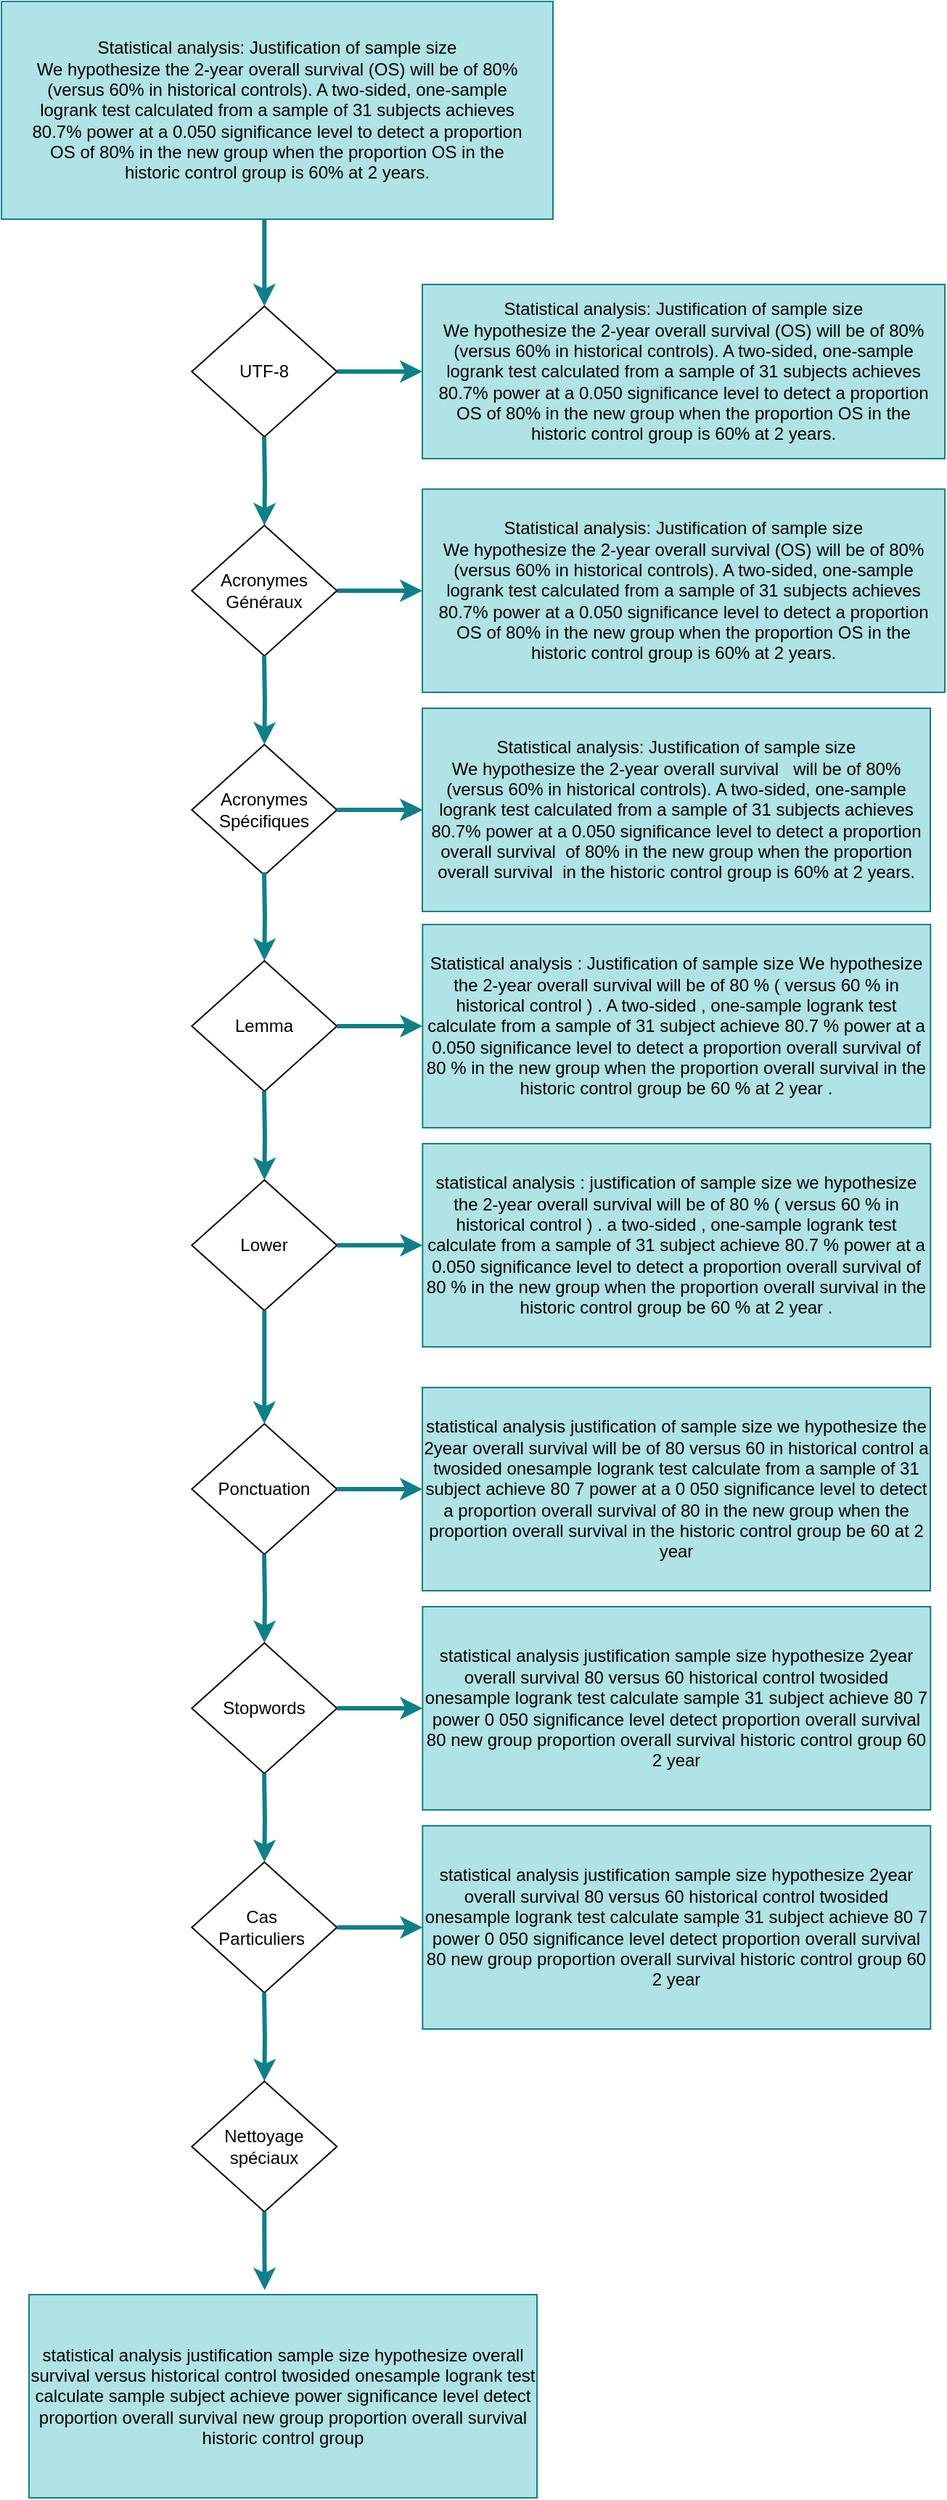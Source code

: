<mxfile version="27.2.0">
  <diagram name="Page-1" id="Ci-ZUKzy-brfk0MZ3x0q">
    <mxGraphModel dx="1889" dy="1163" grid="0" gridSize="10" guides="1" tooltips="1" connect="1" arrows="1" fold="1" page="0" pageScale="1" pageWidth="827" pageHeight="1169" background="light-dark(#FFFFFF,#FFFFFF)" math="0" shadow="0">
      <root>
        <mxCell id="0" />
        <mxCell id="1" parent="0" />
        <mxCell id="2CpQiGCqXpnz2ZMGltOy-2" style="edgeStyle=orthogonalEdgeStyle;rounded=0;orthogonalLoop=1;jettySize=auto;html=1;exitX=0.5;exitY=1;exitDx=0;exitDy=0;entryX=0.5;entryY=0;entryDx=0;entryDy=0;fillColor=#b0e3e6;strokeColor=#0e8088;strokeWidth=3;" edge="1" parent="1">
          <mxGeometry relative="1" as="geometry">
            <mxPoint x="141.165" y="-30.62" as="sourcePoint" />
            <mxPoint x="141.17" y="30" as="targetPoint" />
          </mxGeometry>
        </mxCell>
        <mxCell id="2CpQiGCqXpnz2ZMGltOy-4" style="edgeStyle=orthogonalEdgeStyle;rounded=0;orthogonalLoop=1;jettySize=auto;html=1;exitX=1;exitY=0.5;exitDx=0;exitDy=0;fillColor=#b0e3e6;strokeColor=#0e8088;strokeWidth=3;" edge="1" parent="1" source="2CpQiGCqXpnz2ZMGltOy-3">
          <mxGeometry relative="1" as="geometry">
            <mxPoint x="250" y="75" as="targetPoint" />
          </mxGeometry>
        </mxCell>
        <mxCell id="2CpQiGCqXpnz2ZMGltOy-3" value="UTF-8" style="rhombus;whiteSpace=wrap;html=1;" vertex="1" parent="1">
          <mxGeometry x="91.16" y="30" width="100" height="90" as="geometry" />
        </mxCell>
        <mxCell id="2CpQiGCqXpnz2ZMGltOy-5" style="edgeStyle=orthogonalEdgeStyle;rounded=0;orthogonalLoop=1;jettySize=auto;html=1;exitX=0.5;exitY=1;exitDx=0;exitDy=0;entryX=0.5;entryY=0;entryDx=0;entryDy=0;fillColor=#b0e3e6;strokeColor=#0e8088;strokeWidth=3;" edge="1" parent="1">
          <mxGeometry relative="1" as="geometry">
            <mxPoint x="141.0" y="120" as="sourcePoint" />
            <mxPoint x="141.17" y="181" as="targetPoint" />
          </mxGeometry>
        </mxCell>
        <mxCell id="2CpQiGCqXpnz2ZMGltOy-27" style="edgeStyle=orthogonalEdgeStyle;rounded=0;orthogonalLoop=1;jettySize=auto;html=1;exitX=1;exitY=0.5;exitDx=0;exitDy=0;fillColor=#b0e3e6;strokeColor=#0e8088;strokeWidth=3;" edge="1" parent="1" source="2CpQiGCqXpnz2ZMGltOy-6">
          <mxGeometry relative="1" as="geometry">
            <mxPoint x="250" y="226" as="targetPoint" />
          </mxGeometry>
        </mxCell>
        <mxCell id="2CpQiGCqXpnz2ZMGltOy-6" value="Acronymes&lt;br&gt;Généraux" style="rhombus;whiteSpace=wrap;html=1;" vertex="1" parent="1">
          <mxGeometry x="91.16" y="181" width="100" height="90" as="geometry" />
        </mxCell>
        <mxCell id="2CpQiGCqXpnz2ZMGltOy-7" style="edgeStyle=orthogonalEdgeStyle;rounded=0;orthogonalLoop=1;jettySize=auto;html=1;exitX=0.5;exitY=1;exitDx=0;exitDy=0;entryX=0.5;entryY=0;entryDx=0;entryDy=0;fillColor=#b0e3e6;strokeColor=#0e8088;strokeWidth=3;" edge="1" parent="1">
          <mxGeometry relative="1" as="geometry">
            <mxPoint x="141" y="271" as="sourcePoint" />
            <mxPoint x="141.17" y="332" as="targetPoint" />
          </mxGeometry>
        </mxCell>
        <mxCell id="2CpQiGCqXpnz2ZMGltOy-45" value="" style="edgeStyle=orthogonalEdgeStyle;rounded=0;orthogonalLoop=1;jettySize=auto;html=1;" edge="1" parent="1" source="2CpQiGCqXpnz2ZMGltOy-8" target="2CpQiGCqXpnz2ZMGltOy-29">
          <mxGeometry relative="1" as="geometry" />
        </mxCell>
        <mxCell id="2CpQiGCqXpnz2ZMGltOy-8" value="Acronymes&lt;br&gt;Spécifiques" style="rhombus;whiteSpace=wrap;html=1;" vertex="1" parent="1">
          <mxGeometry x="91.16" y="332" width="100" height="90" as="geometry" />
        </mxCell>
        <mxCell id="2CpQiGCqXpnz2ZMGltOy-9" style="edgeStyle=orthogonalEdgeStyle;rounded=0;orthogonalLoop=1;jettySize=auto;html=1;exitX=0.5;exitY=1;exitDx=0;exitDy=0;entryX=0.5;entryY=0;entryDx=0;entryDy=0;fillColor=#b0e3e6;strokeColor=#0e8088;strokeWidth=3;" edge="1" parent="1">
          <mxGeometry relative="1" as="geometry">
            <mxPoint x="141.0" y="420" as="sourcePoint" />
            <mxPoint x="141.17" y="481" as="targetPoint" />
          </mxGeometry>
        </mxCell>
        <mxCell id="2CpQiGCqXpnz2ZMGltOy-10" value="Lemma" style="rhombus;whiteSpace=wrap;html=1;" vertex="1" parent="1">
          <mxGeometry x="91.16" y="481" width="100" height="90" as="geometry" />
        </mxCell>
        <mxCell id="2CpQiGCqXpnz2ZMGltOy-11" style="edgeStyle=orthogonalEdgeStyle;rounded=0;orthogonalLoop=1;jettySize=auto;html=1;exitX=0.5;exitY=1;exitDx=0;exitDy=0;entryX=0.5;entryY=0;entryDx=0;entryDy=0;fillColor=#b0e3e6;strokeColor=#0e8088;strokeWidth=3;" edge="1" parent="1">
          <mxGeometry relative="1" as="geometry">
            <mxPoint x="141.0" y="571" as="sourcePoint" />
            <mxPoint x="141.17" y="632" as="targetPoint" />
          </mxGeometry>
        </mxCell>
        <mxCell id="2CpQiGCqXpnz2ZMGltOy-12" value="Lower" style="rhombus;whiteSpace=wrap;html=1;" vertex="1" parent="1">
          <mxGeometry x="91.16" y="632" width="100" height="90" as="geometry" />
        </mxCell>
        <mxCell id="2CpQiGCqXpnz2ZMGltOy-13" style="edgeStyle=orthogonalEdgeStyle;rounded=0;orthogonalLoop=1;jettySize=auto;html=1;exitX=0.5;exitY=1;exitDx=0;exitDy=0;entryX=0.5;entryY=0;entryDx=0;entryDy=0;fillColor=#b0e3e6;strokeColor=#0e8088;strokeWidth=3;" edge="1" parent="1" source="2CpQiGCqXpnz2ZMGltOy-12" target="2CpQiGCqXpnz2ZMGltOy-14">
          <mxGeometry relative="1" as="geometry">
            <mxPoint x="141" y="730" as="sourcePoint" />
            <mxPoint x="141.17" y="791" as="targetPoint" />
          </mxGeometry>
        </mxCell>
        <mxCell id="2CpQiGCqXpnz2ZMGltOy-14" value="Ponctuation" style="rhombus;whiteSpace=wrap;html=1;" vertex="1" parent="1">
          <mxGeometry x="91.16" y="800" width="100" height="90" as="geometry" />
        </mxCell>
        <mxCell id="2CpQiGCqXpnz2ZMGltOy-15" style="edgeStyle=orthogonalEdgeStyle;rounded=0;orthogonalLoop=1;jettySize=auto;html=1;exitX=0.5;exitY=1;exitDx=0;exitDy=0;entryX=0.5;entryY=0;entryDx=0;entryDy=0;fillColor=#b0e3e6;strokeColor=#0e8088;strokeWidth=3;" edge="1" parent="1">
          <mxGeometry relative="1" as="geometry">
            <mxPoint x="141.0" y="890" as="sourcePoint" />
            <mxPoint x="141.17" y="951" as="targetPoint" />
          </mxGeometry>
        </mxCell>
        <mxCell id="2CpQiGCqXpnz2ZMGltOy-16" value="Stopwords" style="rhombus;whiteSpace=wrap;html=1;" vertex="1" parent="1">
          <mxGeometry x="91.16" y="951" width="100" height="90" as="geometry" />
        </mxCell>
        <mxCell id="2CpQiGCqXpnz2ZMGltOy-17" style="edgeStyle=orthogonalEdgeStyle;rounded=0;orthogonalLoop=1;jettySize=auto;html=1;exitX=0.5;exitY=1;exitDx=0;exitDy=0;entryX=0.5;entryY=0;entryDx=0;entryDy=0;fillColor=#b0e3e6;strokeColor=#0e8088;strokeWidth=3;" edge="1" parent="1">
          <mxGeometry relative="1" as="geometry">
            <mxPoint x="141.0" y="1041" as="sourcePoint" />
            <mxPoint x="141.17" y="1102" as="targetPoint" />
          </mxGeometry>
        </mxCell>
        <mxCell id="2CpQiGCqXpnz2ZMGltOy-18" value="Cas&amp;nbsp;&lt;div&gt;Particuliers&amp;nbsp;&lt;/div&gt;" style="rhombus;whiteSpace=wrap;html=1;" vertex="1" parent="1">
          <mxGeometry x="91.16" y="1102" width="100" height="90" as="geometry" />
        </mxCell>
        <mxCell id="2CpQiGCqXpnz2ZMGltOy-19" style="edgeStyle=orthogonalEdgeStyle;rounded=0;orthogonalLoop=1;jettySize=auto;html=1;exitX=0.5;exitY=1;exitDx=0;exitDy=0;entryX=0.5;entryY=0;entryDx=0;entryDy=0;fillColor=#b0e3e6;strokeColor=#0e8088;strokeWidth=3;" edge="1" parent="1">
          <mxGeometry relative="1" as="geometry">
            <mxPoint x="141.0" y="1192" as="sourcePoint" />
            <mxPoint x="141.17" y="1253" as="targetPoint" />
          </mxGeometry>
        </mxCell>
        <mxCell id="2CpQiGCqXpnz2ZMGltOy-20" value="Nettoyage spéciaux" style="rhombus;whiteSpace=wrap;html=1;" vertex="1" parent="1">
          <mxGeometry x="91.16" y="1253" width="100" height="90" as="geometry" />
        </mxCell>
        <mxCell id="2CpQiGCqXpnz2ZMGltOy-21" value="Statistical analysis: Justification of sample size&#xa;We hypothesize the 2-year overall survival (OS) will be of 80%&#xa;(versus 60% in historical controls). A two-sided, one-sample&#xa;logrank test calculated from a sample of 31 subjects achieves&#xa;80.7% power at a 0.050 significance level to detect a proportion&#xa;OS of 80% in the new group when the proportion OS in the&#xa;historic control group is 60% at 2 years." style="text;html=1;align=center;verticalAlign=middle;whiteSpace=wrap;rounded=0;fillColor=#b0e3e6;strokeColor=#0e8088;" vertex="1" parent="1">
          <mxGeometry x="-40" y="-180" width="380" height="150" as="geometry" />
        </mxCell>
        <mxCell id="2CpQiGCqXpnz2ZMGltOy-22" value="Statistical analysis: Justification of sample size&#xa;We hypothesize the 2-year overall survival (OS) will be of 80%&#xa;(versus 60% in historical controls). A two-sided, one-sample&#xa;logrank test calculated from a sample of 31 subjects achieves&#xa;80.7% power at a 0.050 significance level to detect a proportion&#xa;OS of 80% in the new group when the proportion OS in the&#xa;historic control group is 60% at 2 years." style="text;html=1;align=center;verticalAlign=middle;whiteSpace=wrap;rounded=0;fillColor=#b0e3e6;strokeColor=#0e8088;" vertex="1" parent="1">
          <mxGeometry x="250" y="15" width="360" height="120" as="geometry" />
        </mxCell>
        <mxCell id="2CpQiGCqXpnz2ZMGltOy-25" value="Statistical analysis: Justification of sample size&#xa;We hypothesize the 2-year overall survival (OS) will be of 80%&#xa;(versus 60% in historical controls). A two-sided, one-sample&#xa;logrank test calculated from a sample of 31 subjects achieves&#xa;80.7% power at a 0.050 significance level to detect a proportion&#xa;OS of 80% in the new group when the proportion OS in the&#xa;historic control group is 60% at 2 years." style="text;html=1;align=center;verticalAlign=middle;whiteSpace=wrap;rounded=0;fillColor=#b0e3e6;strokeColor=#0e8088;" vertex="1" parent="1">
          <mxGeometry x="250" y="156" width="360" height="140" as="geometry" />
        </mxCell>
        <mxCell id="2CpQiGCqXpnz2ZMGltOy-28" style="edgeStyle=orthogonalEdgeStyle;rounded=0;orthogonalLoop=1;jettySize=auto;html=1;exitX=1;exitY=0.5;exitDx=0;exitDy=0;fillColor=#b0e3e6;strokeColor=#0e8088;strokeWidth=3;" edge="1" parent="1">
          <mxGeometry relative="1" as="geometry">
            <mxPoint x="250" y="377" as="targetPoint" />
            <mxPoint x="191" y="377" as="sourcePoint" />
          </mxGeometry>
        </mxCell>
        <mxCell id="2CpQiGCqXpnz2ZMGltOy-29" value="&lt;div&gt;Statistical analysis: Justification of sample size&lt;/div&gt;&lt;div&gt;We hypothesize the 2-year overall survival&amp;nbsp; &amp;nbsp;will be of 80%&lt;/div&gt;&lt;div&gt;(versus 60% in historical controls). A two-sided, one-sample&lt;/div&gt;&lt;div&gt;logrank test calculated from a sample of 31 subjects achieves&lt;/div&gt;&lt;div&gt;80.7% power at a 0.050 significance level to detect a proportion&lt;/div&gt;&lt;div&gt;&amp;nbsp;overall survival&amp;nbsp; of 80% in the new group when the proportion&amp;nbsp; overall survival&amp;nbsp; in the&amp;nbsp;&lt;span style=&quot;background-color: transparent; color: light-dark(rgb(0, 0, 0), rgb(255, 255, 255));&quot;&gt;historic control group is 60% at 2 years.&lt;/span&gt;&lt;/div&gt;" style="text;html=1;align=center;verticalAlign=middle;whiteSpace=wrap;rounded=0;fillColor=#b0e3e6;strokeColor=#0e8088;" vertex="1" parent="1">
          <mxGeometry x="250" y="307" width="350" height="140" as="geometry" />
        </mxCell>
        <mxCell id="2CpQiGCqXpnz2ZMGltOy-30" style="edgeStyle=orthogonalEdgeStyle;rounded=0;orthogonalLoop=1;jettySize=auto;html=1;exitX=1;exitY=0.5;exitDx=0;exitDy=0;fillColor=#b0e3e6;strokeColor=#0e8088;strokeWidth=3;" edge="1" parent="1">
          <mxGeometry relative="1" as="geometry">
            <mxPoint x="250.16" y="526" as="targetPoint" />
            <mxPoint x="191.16" y="526" as="sourcePoint" />
          </mxGeometry>
        </mxCell>
        <mxCell id="2CpQiGCqXpnz2ZMGltOy-31" value="&lt;div&gt;Statistical analysis : Justification of sample size We hypothesize the 2-year overall survival will be of 80 % ( versus 60 % in historical control ) . A two-sided , one-sample logrank test calculate from a sample of 31 subject achieve 80.7 % power at a 0.050 significance level to detect a proportion overall survival of 80 % in the new group when the proportion overall survival in the historic control group be 60 % at 2 year .&lt;/div&gt;" style="text;html=1;align=center;verticalAlign=middle;whiteSpace=wrap;rounded=0;fillColor=#b0e3e6;strokeColor=#0e8088;" vertex="1" parent="1">
          <mxGeometry x="250.16" y="456" width="350" height="140" as="geometry" />
        </mxCell>
        <mxCell id="2CpQiGCqXpnz2ZMGltOy-32" style="edgeStyle=orthogonalEdgeStyle;rounded=0;orthogonalLoop=1;jettySize=auto;html=1;exitX=1;exitY=0.5;exitDx=0;exitDy=0;strokeWidth=3;fillColor=#b0e3e6;strokeColor=#0e8088;" edge="1" parent="1">
          <mxGeometry relative="1" as="geometry">
            <mxPoint x="250.16" y="677" as="targetPoint" />
            <mxPoint x="191.16" y="677" as="sourcePoint" />
          </mxGeometry>
        </mxCell>
        <mxCell id="2CpQiGCqXpnz2ZMGltOy-33" value="&lt;div&gt;statistical analysis : justification of sample size we hypothesize the 2-year overall survival will be of 80 % ( versus 60 % in historical control ) . a two-sided , one-sample logrank test calculate from a sample of 31 subject achieve 80.7 % power at a 0.050 significance level to detect a proportion overall survival of 80 % in the new group when the proportion overall survival in the historic control group be 60 % at 2 year .&lt;/div&gt;" style="text;html=1;align=center;verticalAlign=middle;whiteSpace=wrap;rounded=0;fillColor=#b0e3e6;strokeColor=#0e8088;" vertex="1" parent="1">
          <mxGeometry x="250.16" y="607" width="350" height="140" as="geometry" />
        </mxCell>
        <mxCell id="2CpQiGCqXpnz2ZMGltOy-34" style="edgeStyle=orthogonalEdgeStyle;rounded=0;orthogonalLoop=1;jettySize=auto;html=1;exitX=1;exitY=0.5;exitDx=0;exitDy=0;fillColor=#b0e3e6;strokeColor=#0e8088;strokeWidth=3;" edge="1" parent="1">
          <mxGeometry relative="1" as="geometry">
            <mxPoint x="250" y="845" as="targetPoint" />
            <mxPoint x="191" y="845" as="sourcePoint" />
          </mxGeometry>
        </mxCell>
        <mxCell id="2CpQiGCqXpnz2ZMGltOy-35" value="&lt;div&gt;statistical analysis justification of sample size we hypothesize the 2year overall survival will be of 80 versus 60 in historical control a twosided onesample logrank test calculate from a sample of 31 subject achieve 80 7 power at a 0 050 significance level to detect a proportion overall survival of 80 in the new group when the proportion overall survival in the historic control group be 60 at 2 year&lt;/div&gt;" style="text;html=1;align=center;verticalAlign=middle;whiteSpace=wrap;rounded=0;fillColor=#b0e3e6;strokeColor=#0e8088;" vertex="1" parent="1">
          <mxGeometry x="250" y="775" width="350" height="140" as="geometry" />
        </mxCell>
        <mxCell id="2CpQiGCqXpnz2ZMGltOy-36" style="edgeStyle=orthogonalEdgeStyle;rounded=0;orthogonalLoop=1;jettySize=auto;html=1;exitX=1;exitY=0.5;exitDx=0;exitDy=0;fillColor=#b0e3e6;strokeColor=#0e8088;strokeWidth=3;" edge="1" parent="1">
          <mxGeometry relative="1" as="geometry">
            <mxPoint x="250.16" y="996" as="targetPoint" />
            <mxPoint x="191.16" y="996" as="sourcePoint" />
          </mxGeometry>
        </mxCell>
        <mxCell id="2CpQiGCqXpnz2ZMGltOy-37" value="&lt;div&gt;statistical analysis justification sample size hypothesize 2year overall survival 80 versus 60 historical control twosided onesample logrank test calculate sample 31 subject achieve 80 7 power 0 050 significance level detect proportion overall survival 80 new group proportion overall survival historic control group 60 2 year&lt;/div&gt;" style="text;html=1;align=center;verticalAlign=middle;whiteSpace=wrap;rounded=0;fillColor=#b0e3e6;strokeColor=#0e8088;" vertex="1" parent="1">
          <mxGeometry x="250.16" y="926" width="350" height="140" as="geometry" />
        </mxCell>
        <mxCell id="2CpQiGCqXpnz2ZMGltOy-38" style="edgeStyle=orthogonalEdgeStyle;rounded=0;orthogonalLoop=1;jettySize=auto;html=1;exitX=1;exitY=0.5;exitDx=0;exitDy=0;strokeWidth=3;fillColor=#b0e3e6;strokeColor=#0e8088;" edge="1" parent="1">
          <mxGeometry relative="1" as="geometry">
            <mxPoint x="250.16" y="1147" as="targetPoint" />
            <mxPoint x="191.16" y="1147" as="sourcePoint" />
          </mxGeometry>
        </mxCell>
        <mxCell id="2CpQiGCqXpnz2ZMGltOy-39" value="&lt;div&gt;statistical analysis justification sample size hypothesize 2year overall survival 80 versus 60 historical control twosided onesample logrank test calculate sample 31 subject achieve 80 7 power 0 050 significance level detect proportion overall survival 80 new group proportion overall survival historic control group 60 2 year&lt;/div&gt;" style="text;html=1;align=center;verticalAlign=middle;whiteSpace=wrap;rounded=0;fillColor=#b0e3e6;strokeColor=#0e8088;" vertex="1" parent="1">
          <mxGeometry x="250.16" y="1077" width="350" height="140" as="geometry" />
        </mxCell>
        <mxCell id="2CpQiGCqXpnz2ZMGltOy-41" value="&lt;div&gt;statistical analysis justification sample size hypothesize overall survival versus historical control twosided onesample logrank test calculate sample subject achieve power significance level detect proportion overall survival new group proportion overall survival historic control group&lt;/div&gt;" style="text;html=1;align=center;verticalAlign=middle;whiteSpace=wrap;rounded=0;fillColor=#b0e3e6;strokeColor=#0e8088;" vertex="1" parent="1">
          <mxGeometry x="-21" y="1400" width="350" height="140" as="geometry" />
        </mxCell>
        <mxCell id="2CpQiGCqXpnz2ZMGltOy-42" style="edgeStyle=orthogonalEdgeStyle;rounded=0;orthogonalLoop=1;jettySize=auto;html=1;exitX=0.5;exitY=1;exitDx=0;exitDy=0;entryX=0.464;entryY=-0.022;entryDx=0;entryDy=0;entryPerimeter=0;fillColor=#b0e3e6;strokeColor=#0e8088;strokeWidth=3;" edge="1" parent="1" source="2CpQiGCqXpnz2ZMGltOy-20" target="2CpQiGCqXpnz2ZMGltOy-41">
          <mxGeometry relative="1" as="geometry" />
        </mxCell>
      </root>
    </mxGraphModel>
  </diagram>
</mxfile>

